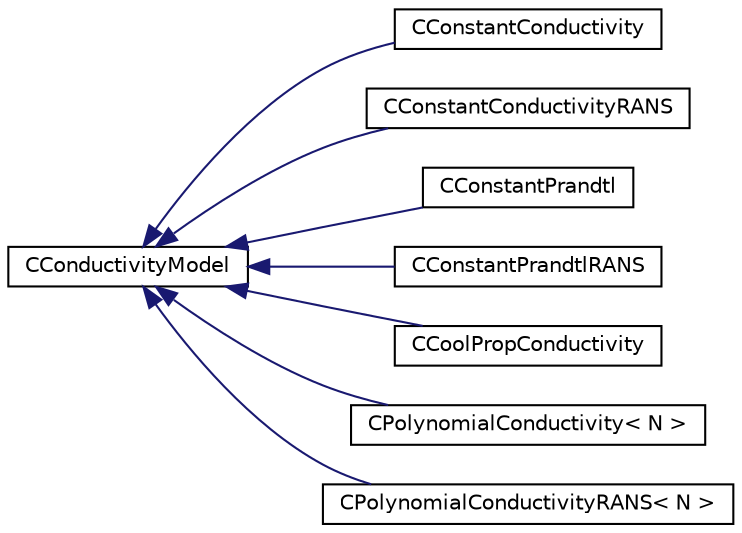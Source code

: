 digraph "Graphical Class Hierarchy"
{
 // LATEX_PDF_SIZE
  edge [fontname="Helvetica",fontsize="10",labelfontname="Helvetica",labelfontsize="10"];
  node [fontname="Helvetica",fontsize="10",shape=record];
  rankdir="LR";
  Node0 [label="CConductivityModel",height=0.2,width=0.4,color="black", fillcolor="white", style="filled",URL="$classCConductivityModel.html",tooltip="Interface class for defining the thermal conductivity model."];
  Node0 -> Node1 [dir="back",color="midnightblue",fontsize="10",style="solid",fontname="Helvetica"];
  Node1 [label="CConstantConductivity",height=0.2,width=0.4,color="black", fillcolor="white", style="filled",URL="$classCConstantConductivity.html",tooltip="Defines a constant thermal conductivity model."];
  Node0 -> Node2 [dir="back",color="midnightblue",fontsize="10",style="solid",fontname="Helvetica"];
  Node2 [label="CConstantConductivityRANS",height=0.2,width=0.4,color="black", fillcolor="white", style="filled",URL="$classCConstantConductivityRANS.html",tooltip="Defines a constant laminar thermal conductivity along with a turbulent Prandtl number for including e..."];
  Node0 -> Node3 [dir="back",color="midnightblue",fontsize="10",style="solid",fontname="Helvetica"];
  Node3 [label="CConstantPrandtl",height=0.2,width=0.4,color="black", fillcolor="white", style="filled",URL="$classCConstantPrandtl.html",tooltip="Defines a non-constant laminar thermal conductivity using a constant Prandtl's number."];
  Node0 -> Node4 [dir="back",color="midnightblue",fontsize="10",style="solid",fontname="Helvetica"];
  Node4 [label="CConstantPrandtlRANS",height=0.2,width=0.4,color="black", fillcolor="white", style="filled",URL="$classCConstantPrandtlRANS.html",tooltip="Defines a non-constant effective thermal conductivity for RANS problems using Prandtl numbers."];
  Node0 -> Node5 [dir="back",color="midnightblue",fontsize="10",style="solid",fontname="Helvetica"];
  Node5 [label="CCoolPropConductivity",height=0.2,width=0.4,color="black", fillcolor="white", style="filled",URL="$classCCoolPropConductivity.html",tooltip="Defines conductivity model from CoolProp."];
  Node0 -> Node6 [dir="back",color="midnightblue",fontsize="10",style="solid",fontname="Helvetica"];
  Node6 [label="CPolynomialConductivity\< N \>",height=0.2,width=0.4,color="black", fillcolor="white", style="filled",URL="$classCPolynomialConductivity.html",tooltip="Defines a non-constant laminar thermal conductivity using a polynomial function of temperature."];
  Node0 -> Node7 [dir="back",color="midnightblue",fontsize="10",style="solid",fontname="Helvetica"];
  Node7 [label="CPolynomialConductivityRANS\< N \>",height=0.2,width=0.4,color="black", fillcolor="white", style="filled",URL="$classCPolynomialConductivityRANS.html",tooltip="Defines a non-constant thermal conductivity using a polynomial function of temperature for RANS probl..."];
}
